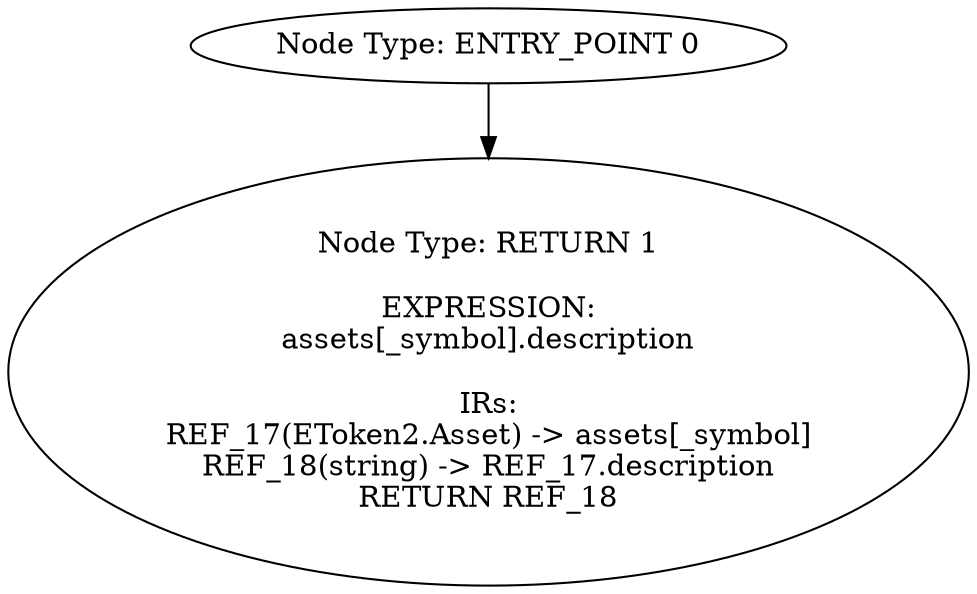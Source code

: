 digraph{
0[label="Node Type: ENTRY_POINT 0
"];
0->1;
1[label="Node Type: RETURN 1

EXPRESSION:
assets[_symbol].description

IRs:
REF_17(EToken2.Asset) -> assets[_symbol]
REF_18(string) -> REF_17.description
RETURN REF_18"];
}

